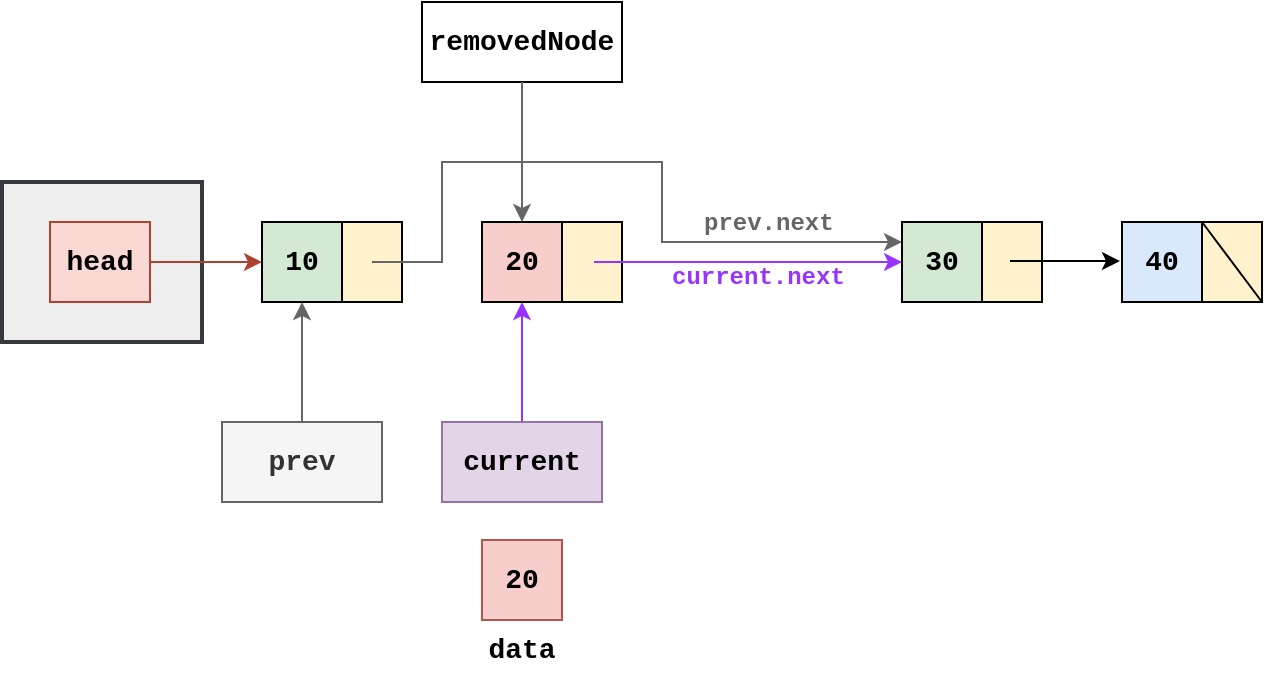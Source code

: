 <mxfile version="28.1.2">
  <diagram name="Página-1" id="jQoiph2c1nl-3ZJ2nl2n">
    <mxGraphModel dx="727" dy="448" grid="1" gridSize="10" guides="1" tooltips="1" connect="1" arrows="1" fold="1" page="1" pageScale="1" pageWidth="827" pageHeight="1169" math="0" shadow="0">
      <root>
        <mxCell id="0" />
        <mxCell id="1" parent="0" />
        <mxCell id="_NtyxQ0_7e0Htwn68GD2-7" value="" style="rounded=0;whiteSpace=wrap;html=1;fillColor=#eeeeee;strokeColor=#36393D;strokeWidth=2;" parent="1" vertex="1">
          <mxGeometry x="50" y="250" width="100" height="80" as="geometry" />
        </mxCell>
        <mxCell id="_NtyxQ0_7e0Htwn68GD2-2" value="&lt;font style=&quot;font-size: 14px;&quot; face=&quot;Courier New&quot;&gt;&lt;b&gt;head&lt;/b&gt;&lt;/font&gt;" style="rounded=0;whiteSpace=wrap;html=1;fillColor=#fad9d5;strokeColor=#ae4132;" parent="1" vertex="1">
          <mxGeometry x="74" y="270" width="50" height="40" as="geometry" />
        </mxCell>
        <mxCell id="_NtyxQ0_7e0Htwn68GD2-6" value="" style="endArrow=classic;html=1;rounded=0;exitX=1;exitY=0.5;exitDx=0;exitDy=0;strokeColor=#AE4132;entryX=0;entryY=0.5;entryDx=0;entryDy=0;" parent="1" source="_NtyxQ0_7e0Htwn68GD2-2" target="3QNwfG33OlBaRYiH3SOb-1" edge="1">
          <mxGeometry width="50" height="50" relative="1" as="geometry">
            <mxPoint x="270" y="410" as="sourcePoint" />
            <mxPoint x="220" y="290" as="targetPoint" />
          </mxGeometry>
        </mxCell>
        <mxCell id="3QNwfG33OlBaRYiH3SOb-1" value="&lt;font face=&quot;Courier New&quot;&gt;&lt;span style=&quot;font-size: 14px;&quot;&gt;&lt;b&gt;10&lt;/b&gt;&lt;/span&gt;&lt;/font&gt;" style="rounded=0;whiteSpace=wrap;html=1;fillColor=#d5e8d4;strokeColor=#000000;" parent="1" vertex="1">
          <mxGeometry x="180" y="270" width="40" height="40" as="geometry" />
        </mxCell>
        <mxCell id="3QNwfG33OlBaRYiH3SOb-2" value="" style="rounded=0;whiteSpace=wrap;html=1;fillColor=#fff2cc;strokeColor=#000000;" parent="1" vertex="1">
          <mxGeometry x="220" y="270" width="30" height="40" as="geometry" />
        </mxCell>
        <mxCell id="3QNwfG33OlBaRYiH3SOb-5" value="" style="endArrow=classic;html=1;rounded=0;entryX=0;entryY=0.25;entryDx=0;entryDy=0;strokeColor=#666666;" parent="1" target="3QNwfG33OlBaRYiH3SOb-11" edge="1">
          <mxGeometry width="50" height="50" relative="1" as="geometry">
            <mxPoint x="235" y="290" as="sourcePoint" />
            <mxPoint x="330" y="340" as="targetPoint" />
            <Array as="points">
              <mxPoint x="270" y="290" />
              <mxPoint x="270" y="240" />
              <mxPoint x="380" y="240" />
              <mxPoint x="380" y="280" />
            </Array>
          </mxGeometry>
        </mxCell>
        <mxCell id="3QNwfG33OlBaRYiH3SOb-8" value="&lt;font face=&quot;Courier New&quot;&gt;&lt;span style=&quot;font-size: 14px;&quot;&gt;&lt;b&gt;20&lt;/b&gt;&lt;/span&gt;&lt;/font&gt;" style="rounded=0;whiteSpace=wrap;html=1;fillColor=#f8cecc;strokeColor=#000000;" parent="1" vertex="1">
          <mxGeometry x="290" y="270" width="40" height="40" as="geometry" />
        </mxCell>
        <mxCell id="3QNwfG33OlBaRYiH3SOb-9" value="" style="rounded=0;whiteSpace=wrap;html=1;fillColor=#fff2cc;strokeColor=#000000;" parent="1" vertex="1">
          <mxGeometry x="330" y="270" width="30" height="40" as="geometry" />
        </mxCell>
        <mxCell id="3QNwfG33OlBaRYiH3SOb-11" value="&lt;font face=&quot;Courier New&quot;&gt;&lt;span style=&quot;font-size: 14px;&quot;&gt;&lt;b&gt;30&lt;/b&gt;&lt;/span&gt;&lt;/font&gt;" style="rounded=0;whiteSpace=wrap;html=1;fillColor=#d5e8d4;strokeColor=#000000;" parent="1" vertex="1">
          <mxGeometry x="500" y="270" width="40" height="40" as="geometry" />
        </mxCell>
        <mxCell id="3QNwfG33OlBaRYiH3SOb-12" value="" style="rounded=0;whiteSpace=wrap;html=1;fillColor=#fff2cc;strokeColor=#000000;" parent="1" vertex="1">
          <mxGeometry x="540" y="270" width="30" height="40" as="geometry" />
        </mxCell>
        <mxCell id="rn9nRXQhYf9IObCMmKqG-2" value="" style="endArrow=classic;html=1;rounded=0;strokeColor=#9933FF;entryX=0.5;entryY=1;entryDx=0;entryDy=0;" parent="1" source="rn9nRXQhYf9IObCMmKqG-1" target="3QNwfG33OlBaRYiH3SOb-8" edge="1">
          <mxGeometry width="50" height="50" relative="1" as="geometry">
            <mxPoint x="420" y="470" as="sourcePoint" />
            <mxPoint x="420" y="370" as="targetPoint" />
          </mxGeometry>
        </mxCell>
        <mxCell id="rn9nRXQhYf9IObCMmKqG-1" value="&lt;font style=&quot;font-size: 14px;&quot; face=&quot;Courier New&quot;&gt;&lt;b&gt;current&lt;/b&gt;&lt;/font&gt;" style="rounded=0;whiteSpace=wrap;html=1;fillColor=#e1d5e7;strokeColor=#9673a6;" parent="1" vertex="1">
          <mxGeometry x="270" y="370" width="80" height="40" as="geometry" />
        </mxCell>
        <mxCell id="fni0oGq10wlxoXj5UCXv-1" value="&lt;font face=&quot;Courier New&quot;&gt;&lt;span style=&quot;font-size: 14px;&quot;&gt;&lt;b&gt;40&lt;/b&gt;&lt;/span&gt;&lt;/font&gt;" style="rounded=0;whiteSpace=wrap;html=1;fillColor=#dae8fc;strokeColor=#000000;" parent="1" vertex="1">
          <mxGeometry x="610" y="270" width="40" height="40" as="geometry" />
        </mxCell>
        <mxCell id="fni0oGq10wlxoXj5UCXv-2" value="" style="rounded=0;whiteSpace=wrap;html=1;fillColor=#fff2cc;strokeColor=#000000;" parent="1" vertex="1">
          <mxGeometry x="650" y="270" width="30" height="40" as="geometry" />
        </mxCell>
        <mxCell id="fni0oGq10wlxoXj5UCXv-3" value="" style="endArrow=none;html=1;rounded=0;exitX=1;exitY=1;exitDx=0;exitDy=0;entryX=0;entryY=0;entryDx=0;entryDy=0;exitPerimeter=0;" parent="1" source="fni0oGq10wlxoXj5UCXv-2" target="fni0oGq10wlxoXj5UCXv-2" edge="1">
          <mxGeometry width="50" height="50" relative="1" as="geometry">
            <mxPoint x="700" y="300" as="sourcePoint" />
            <mxPoint x="750" y="250" as="targetPoint" />
          </mxGeometry>
        </mxCell>
        <mxCell id="fni0oGq10wlxoXj5UCXv-6" value="&lt;font style=&quot;font-size: 14px;&quot; face=&quot;Courier New&quot;&gt;&lt;b&gt;prev&lt;/b&gt;&lt;/font&gt;" style="rounded=0;whiteSpace=wrap;html=1;fillColor=#f5f5f5;strokeColor=#666666;fontColor=#333333;" parent="1" vertex="1">
          <mxGeometry x="160" y="370" width="80" height="40" as="geometry" />
        </mxCell>
        <mxCell id="fni0oGq10wlxoXj5UCXv-7" value="" style="endArrow=classic;html=1;rounded=0;strokeColor=#666666;exitX=0.5;exitY=0;exitDx=0;exitDy=0;" parent="1" source="fni0oGq10wlxoXj5UCXv-6" edge="1">
          <mxGeometry width="50" height="50" relative="1" as="geometry">
            <mxPoint x="600" y="320" as="sourcePoint" />
            <mxPoint x="200" y="310" as="targetPoint" />
          </mxGeometry>
        </mxCell>
        <mxCell id="l_FOMN2Unb6uhz1o4c3f-1" value="" style="endArrow=classic;html=1;rounded=0;" parent="1" edge="1">
          <mxGeometry width="50" height="50" relative="1" as="geometry">
            <mxPoint x="554" y="289.5" as="sourcePoint" />
            <mxPoint x="609" y="289.5" as="targetPoint" />
          </mxGeometry>
        </mxCell>
        <mxCell id="l_FOMN2Unb6uhz1o4c3f-2" value="&lt;font face=&quot;Courier New&quot;&gt;&lt;span style=&quot;font-size: 14px;&quot;&gt;&lt;b&gt;20&lt;/b&gt;&lt;/span&gt;&lt;/font&gt;" style="rounded=0;whiteSpace=wrap;html=1;fillColor=#f8cecc;strokeColor=#b85450;" parent="1" vertex="1">
          <mxGeometry x="290" y="429" width="40" height="40" as="geometry" />
        </mxCell>
        <mxCell id="l_FOMN2Unb6uhz1o4c3f-4" value="&lt;font style=&quot;font-size: 14px;&quot; face=&quot;Courier New&quot;&gt;&lt;b&gt;removedNode&lt;/b&gt;&lt;/font&gt;" style="rounded=0;whiteSpace=wrap;html=1;" parent="1" vertex="1">
          <mxGeometry x="260" y="160" width="100" height="40" as="geometry" />
        </mxCell>
        <mxCell id="l_FOMN2Unb6uhz1o4c3f-5" value="&lt;font face=&quot;Courier New&quot; style=&quot;font-size: 14px;&quot;&gt;&lt;b&gt;data&lt;/b&gt;&lt;/font&gt;" style="text;html=1;align=center;verticalAlign=middle;whiteSpace=wrap;rounded=0;" parent="1" vertex="1">
          <mxGeometry x="280" y="469" width="60" height="30" as="geometry" />
        </mxCell>
        <mxCell id="l_FOMN2Unb6uhz1o4c3f-6" value="" style="endArrow=classic;html=1;rounded=0;strokeColor=#666666;exitX=0.5;exitY=1;exitDx=0;exitDy=0;entryX=0.5;entryY=0;entryDx=0;entryDy=0;" parent="1" source="l_FOMN2Unb6uhz1o4c3f-4" target="3QNwfG33OlBaRYiH3SOb-8" edge="1">
          <mxGeometry width="50" height="50" relative="1" as="geometry">
            <mxPoint x="309.5" y="270" as="sourcePoint" />
            <mxPoint x="410" y="230" as="targetPoint" />
          </mxGeometry>
        </mxCell>
        <mxCell id="Z_0YQOHvG7zgZAajhKTP-2" value="&lt;font style=&quot;color: rgb(102, 102, 102);&quot; face=&quot;Courier New&quot;&gt;&lt;b&gt;prev.next&lt;/b&gt;&lt;/font&gt;" style="text;html=1;align=left;verticalAlign=middle;whiteSpace=wrap;rounded=0;" parent="1" vertex="1">
          <mxGeometry x="399" y="257" width="80" height="26" as="geometry" />
        </mxCell>
        <mxCell id="Z_0YQOHvG7zgZAajhKTP-3" value="&lt;font style=&quot;color: rgb(153, 51, 255);&quot; face=&quot;Courier New&quot;&gt;&lt;b&gt;current.next&lt;/b&gt;&lt;/font&gt;" style="text;html=1;align=left;verticalAlign=middle;whiteSpace=wrap;rounded=0;" parent="1" vertex="1">
          <mxGeometry x="383" y="282" width="101" height="30" as="geometry" />
        </mxCell>
        <mxCell id="Z_0YQOHvG7zgZAajhKTP-5" value="" style="endArrow=classic;html=1;rounded=0;strokeColor=#9933FF;entryX=0;entryY=0.5;entryDx=0;entryDy=0;" parent="1" target="3QNwfG33OlBaRYiH3SOb-11" edge="1">
          <mxGeometry width="50" height="50" relative="1" as="geometry">
            <mxPoint x="346" y="290" as="sourcePoint" />
            <mxPoint x="405" y="351" as="targetPoint" />
            <Array as="points" />
          </mxGeometry>
        </mxCell>
      </root>
    </mxGraphModel>
  </diagram>
</mxfile>
